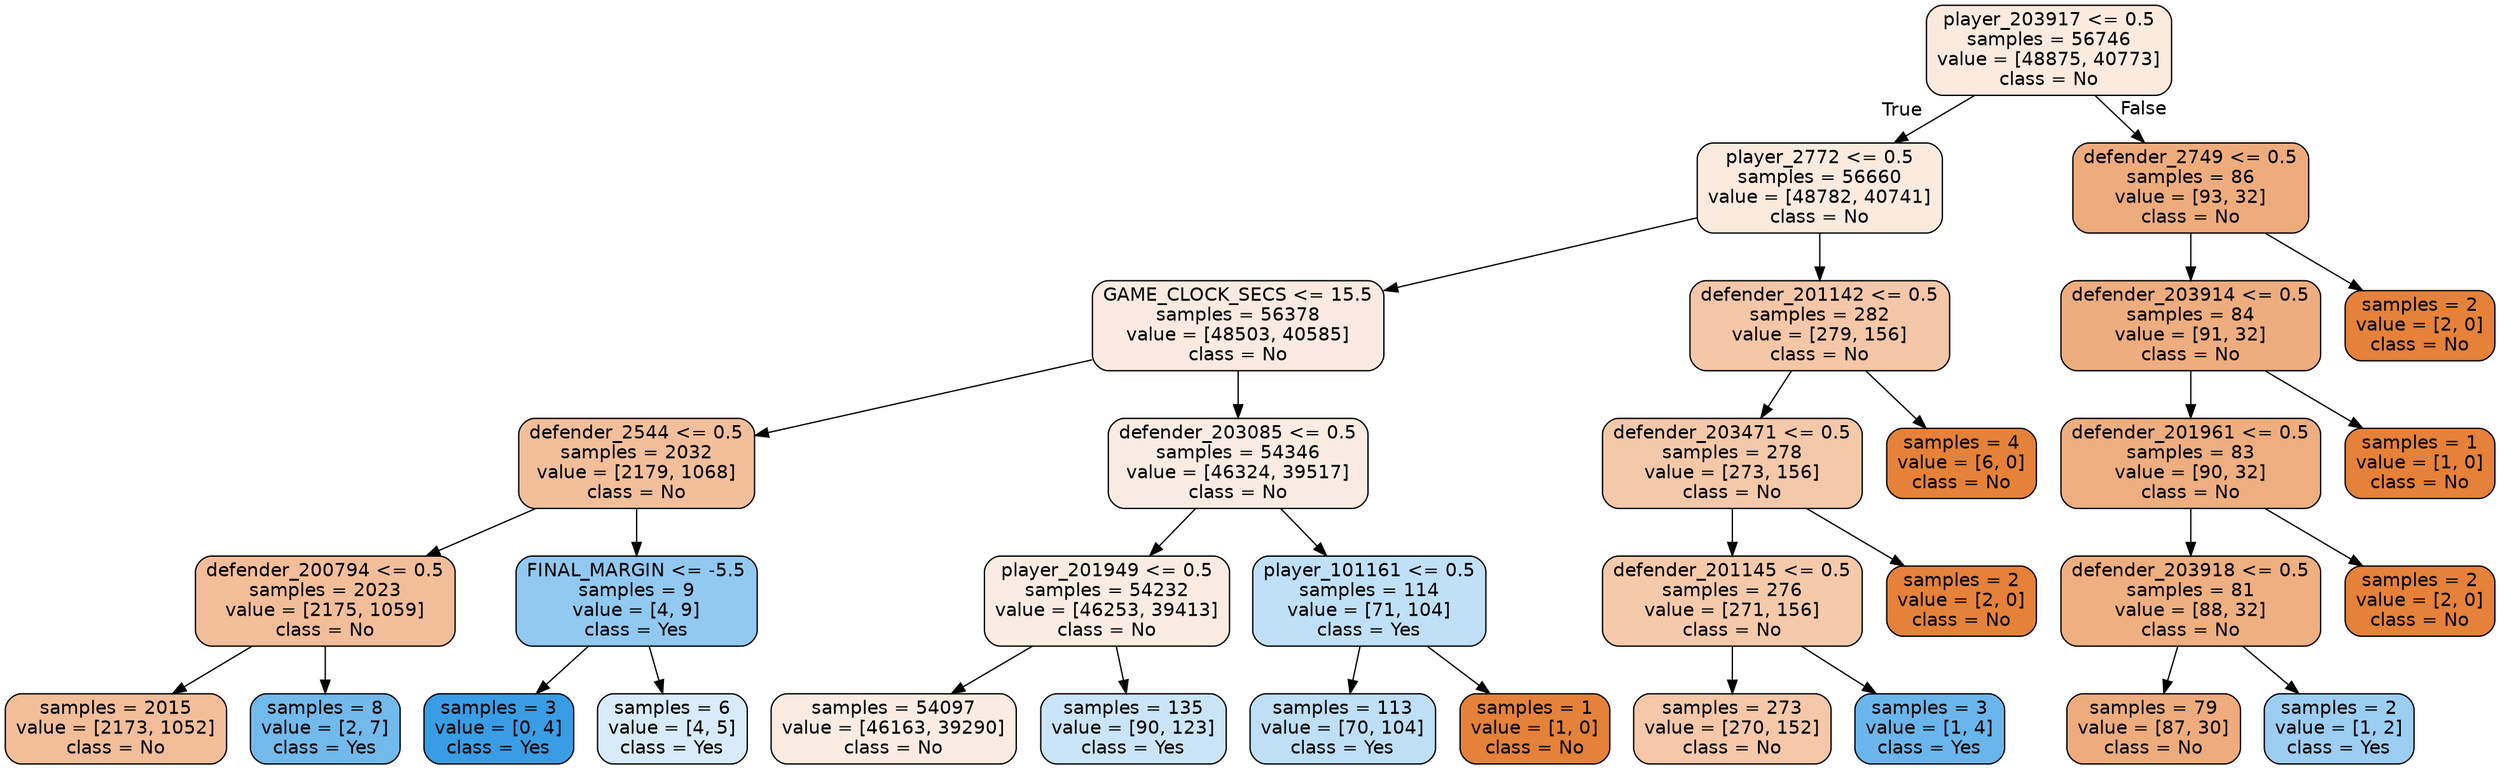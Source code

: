 digraph Tree {
node [shape=box, style="filled, rounded", color="black", fontname=helvetica] ;
edge [fontname=helvetica] ;
0 [label="player_203917 <= 0.5\nsamples = 56746\nvalue = [48875, 40773]\nclass = No", fillcolor="#fbeade"] ;
1 [label="player_2772 <= 0.5\nsamples = 56660\nvalue = [48782, 40741]\nclass = No", fillcolor="#fbeade"] ;
0 -> 1 [labeldistance=2.5, labelangle=45, headlabel="True"] ;
2 [label="GAME_CLOCK_SECS <= 15.5\nsamples = 56378\nvalue = [48503, 40585]\nclass = No", fillcolor="#fbeadf"] ;
1 -> 2 ;
3 [label="defender_2544 <= 0.5\nsamples = 2032\nvalue = [2179, 1068]\nclass = No", fillcolor="#f2bf9a"] ;
2 -> 3 ;
4 [label="defender_200794 <= 0.5\nsamples = 2023\nvalue = [2175, 1059]\nclass = No", fillcolor="#f2be99"] ;
3 -> 4 ;
5 [label="samples = 2015\nvalue = [2173, 1052]\nclass = No", fillcolor="#f2be99"] ;
4 -> 5 ;
6 [label="samples = 8\nvalue = [2, 7]\nclass = Yes", fillcolor="#72b9ec"] ;
4 -> 6 ;
7 [label="FINAL_MARGIN <= -5.5\nsamples = 9\nvalue = [4, 9]\nclass = Yes", fillcolor="#91c9f1"] ;
3 -> 7 ;
8 [label="samples = 3\nvalue = [0, 4]\nclass = Yes", fillcolor="#399de5"] ;
7 -> 8 ;
9 [label="samples = 6\nvalue = [4, 5]\nclass = Yes", fillcolor="#d7ebfa"] ;
7 -> 9 ;
10 [label="defender_203085 <= 0.5\nsamples = 54346\nvalue = [46324, 39517]\nclass = No", fillcolor="#fbece2"] ;
2 -> 10 ;
11 [label="player_201949 <= 0.5\nsamples = 54232\nvalue = [46253, 39413]\nclass = No", fillcolor="#fbece2"] ;
10 -> 11 ;
12 [label="samples = 54097\nvalue = [46163, 39290]\nclass = No", fillcolor="#fbece2"] ;
11 -> 12 ;
13 [label="samples = 135\nvalue = [90, 123]\nclass = Yes", fillcolor="#cae5f8"] ;
11 -> 13 ;
14 [label="player_101161 <= 0.5\nsamples = 114\nvalue = [71, 104]\nclass = Yes", fillcolor="#c0e0f7"] ;
10 -> 14 ;
15 [label="samples = 113\nvalue = [70, 104]\nclass = Yes", fillcolor="#bedff6"] ;
14 -> 15 ;
16 [label="samples = 1\nvalue = [1, 0]\nclass = No", fillcolor="#e58139"] ;
14 -> 16 ;
17 [label="defender_201142 <= 0.5\nsamples = 282\nvalue = [279, 156]\nclass = No", fillcolor="#f4c7a8"] ;
1 -> 17 ;
18 [label="defender_203471 <= 0.5\nsamples = 278\nvalue = [273, 156]\nclass = No", fillcolor="#f4c9aa"] ;
17 -> 18 ;
19 [label="defender_201145 <= 0.5\nsamples = 276\nvalue = [271, 156]\nclass = No", fillcolor="#f4caab"] ;
18 -> 19 ;
20 [label="samples = 273\nvalue = [270, 152]\nclass = No", fillcolor="#f4c8a8"] ;
19 -> 20 ;
21 [label="samples = 3\nvalue = [1, 4]\nclass = Yes", fillcolor="#6ab6ec"] ;
19 -> 21 ;
22 [label="samples = 2\nvalue = [2, 0]\nclass = No", fillcolor="#e58139"] ;
18 -> 22 ;
23 [label="samples = 4\nvalue = [6, 0]\nclass = No", fillcolor="#e58139"] ;
17 -> 23 ;
24 [label="defender_2749 <= 0.5\nsamples = 86\nvalue = [93, 32]\nclass = No", fillcolor="#eeac7d"] ;
0 -> 24 [labeldistance=2.5, labelangle=-45, headlabel="False"] ;
25 [label="defender_203914 <= 0.5\nsamples = 84\nvalue = [91, 32]\nclass = No", fillcolor="#eead7f"] ;
24 -> 25 ;
26 [label="defender_201961 <= 0.5\nsamples = 83\nvalue = [90, 32]\nclass = No", fillcolor="#eeae7f"] ;
25 -> 26 ;
27 [label="defender_203918 <= 0.5\nsamples = 81\nvalue = [88, 32]\nclass = No", fillcolor="#eeaf81"] ;
26 -> 27 ;
28 [label="samples = 79\nvalue = [87, 30]\nclass = No", fillcolor="#eeac7d"] ;
27 -> 28 ;
29 [label="samples = 2\nvalue = [1, 2]\nclass = Yes", fillcolor="#9ccef2"] ;
27 -> 29 ;
30 [label="samples = 2\nvalue = [2, 0]\nclass = No", fillcolor="#e58139"] ;
26 -> 30 ;
31 [label="samples = 1\nvalue = [1, 0]\nclass = No", fillcolor="#e58139"] ;
25 -> 31 ;
32 [label="samples = 2\nvalue = [2, 0]\nclass = No", fillcolor="#e58139"] ;
24 -> 32 ;
}
